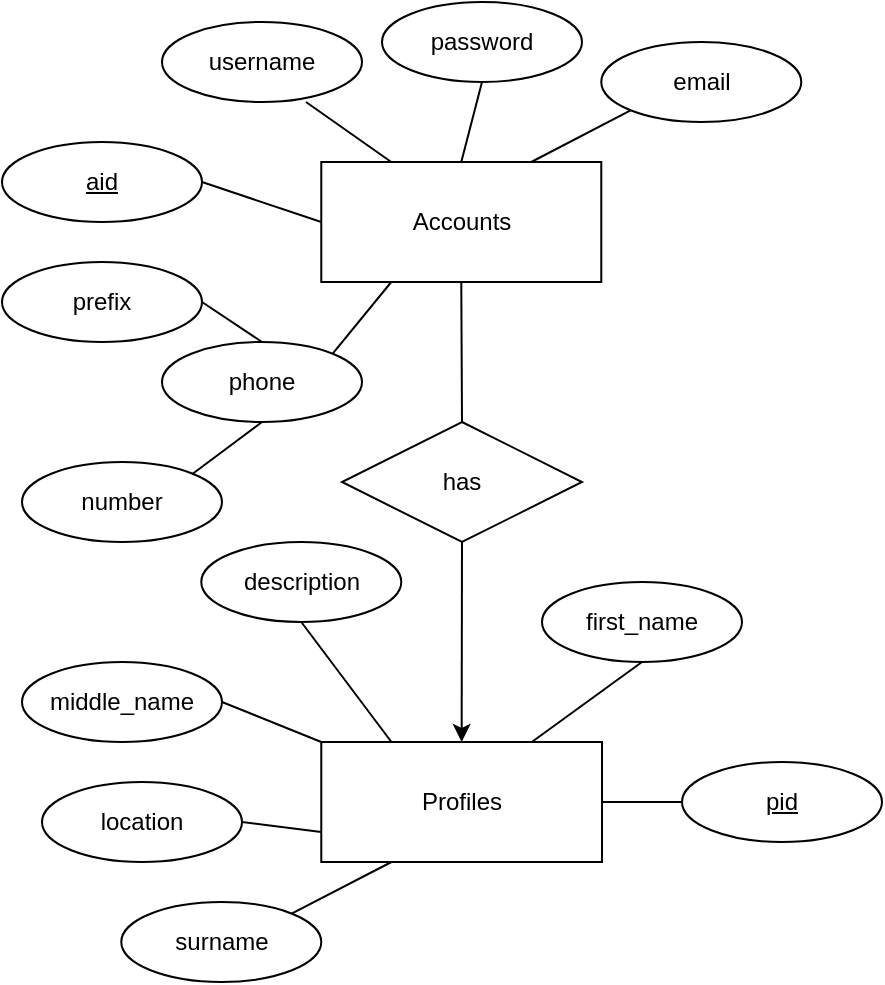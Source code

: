 <mxfile version="20.8.13" type="device"><diagram name="Page-1" id="p0ewtRsgPDA0C99lmBTl"><mxGraphModel dx="1354" dy="603" grid="1" gridSize="10" guides="1" tooltips="1" connect="1" arrows="1" fold="1" page="1" pageScale="1" pageWidth="850" pageHeight="1100" math="0" shadow="0"><root><mxCell id="0"/><mxCell id="1" parent="0"/><mxCell id="PL95-UeNAAsHjWN19-u6-1" value="&lt;div&gt;Accounts&lt;/div&gt;" style="whiteSpace=wrap;html=1;align=center;" parent="1" vertex="1"><mxGeometry x="169.64" y="120" width="140" height="60" as="geometry"/></mxCell><mxCell id="PL95-UeNAAsHjWN19-u6-5" value="" style="endArrow=none;html=1;rounded=0;exitX=0.72;exitY=1;exitDx=0;exitDy=0;entryX=0.25;entryY=0;entryDx=0;entryDy=0;exitPerimeter=0;" parent="1" source="5r41VU-J1a3Bbl1Etr6P-3" target="PL95-UeNAAsHjWN19-u6-1" edge="1"><mxGeometry relative="1" as="geometry"><mxPoint x="165.355" y="84.142" as="sourcePoint"/><mxPoint x="170" y="120" as="targetPoint"/></mxGeometry></mxCell><mxCell id="PL95-UeNAAsHjWN19-u6-6" value="&lt;div&gt;description&lt;/div&gt;" style="ellipse;whiteSpace=wrap;html=1;align=center;" parent="1" vertex="1"><mxGeometry x="109.64" y="310" width="100" height="40" as="geometry"/></mxCell><mxCell id="PL95-UeNAAsHjWN19-u6-7" value="" style="endArrow=none;html=1;rounded=0;exitX=0.5;exitY=1;exitDx=0;exitDy=0;entryX=0.25;entryY=0;entryDx=0;entryDy=0;" parent="1" source="PL95-UeNAAsHjWN19-u6-6" target="PL95-UeNAAsHjWN19-u6-23" edge="1"><mxGeometry relative="1" as="geometry"><mxPoint x="188.8" y="369.32" as="sourcePoint"/><mxPoint x="449.64" y="190" as="targetPoint"/></mxGeometry></mxCell><mxCell id="PL95-UeNAAsHjWN19-u6-9" value="&lt;div&gt;first_name&lt;/div&gt;" style="ellipse;whiteSpace=wrap;html=1;align=center;" parent="1" vertex="1"><mxGeometry x="280" y="330" width="100" height="40" as="geometry"/></mxCell><mxCell id="PL95-UeNAAsHjWN19-u6-11" value="" style="endArrow=none;html=1;rounded=0;exitX=0.5;exitY=1;exitDx=0;exitDy=0;entryX=0.75;entryY=0;entryDx=0;entryDy=0;" parent="1" source="PL95-UeNAAsHjWN19-u6-9" target="PL95-UeNAAsHjWN19-u6-23" edge="1"><mxGeometry relative="1" as="geometry"><mxPoint x="310" y="370" as="sourcePoint"/><mxPoint x="490" y="340" as="targetPoint"/></mxGeometry></mxCell><mxCell id="PL95-UeNAAsHjWN19-u6-12" value="middle_name" style="ellipse;whiteSpace=wrap;html=1;align=center;" parent="1" vertex="1"><mxGeometry x="20" y="370" width="100" height="40" as="geometry"/></mxCell><mxCell id="PL95-UeNAAsHjWN19-u6-13" value="" style="endArrow=none;html=1;rounded=0;exitX=1;exitY=0.5;exitDx=0;exitDy=0;entryX=0;entryY=0;entryDx=0;entryDy=0;" parent="1" source="PL95-UeNAAsHjWN19-u6-12" target="PL95-UeNAAsHjWN19-u6-23" edge="1"><mxGeometry relative="1" as="geometry"><mxPoint x="330" y="340" as="sourcePoint"/><mxPoint x="290" y="160" as="targetPoint"/></mxGeometry></mxCell><mxCell id="PL95-UeNAAsHjWN19-u6-14" value="&lt;div&gt;surname&lt;/div&gt;" style="ellipse;whiteSpace=wrap;html=1;align=center;" parent="1" vertex="1"><mxGeometry x="69.64" y="490" width="100" height="40" as="geometry"/></mxCell><mxCell id="PL95-UeNAAsHjWN19-u6-16" value="" style="endArrow=none;html=1;rounded=0;exitX=0.25;exitY=1;exitDx=0;exitDy=0;entryX=1;entryY=0;entryDx=0;entryDy=0;" parent="1" source="PL95-UeNAAsHjWN19-u6-23" target="PL95-UeNAAsHjWN19-u6-14" edge="1"><mxGeometry relative="1" as="geometry"><mxPoint x="330" y="340" as="sourcePoint"/><mxPoint x="490" y="340" as="targetPoint"/></mxGeometry></mxCell><mxCell id="PL95-UeNAAsHjWN19-u6-17" value="&lt;div&gt;email&lt;/div&gt;" style="ellipse;whiteSpace=wrap;html=1;align=center;" parent="1" vertex="1"><mxGeometry x="309.64" y="60" width="100" height="40" as="geometry"/></mxCell><mxCell id="PL95-UeNAAsHjWN19-u6-18" value="" style="endArrow=none;html=1;rounded=0;exitX=0.75;exitY=0;exitDx=0;exitDy=0;entryX=0;entryY=1;entryDx=0;entryDy=0;" parent="1" source="PL95-UeNAAsHjWN19-u6-1" target="PL95-UeNAAsHjWN19-u6-17" edge="1"><mxGeometry relative="1" as="geometry"><mxPoint x="330" y="290" as="sourcePoint"/><mxPoint x="490" y="290" as="targetPoint"/></mxGeometry></mxCell><mxCell id="PL95-UeNAAsHjWN19-u6-19" value="&lt;div&gt;password&lt;/div&gt;" style="ellipse;whiteSpace=wrap;html=1;align=center;" parent="1" vertex="1"><mxGeometry x="200" y="40" width="100" height="40" as="geometry"/></mxCell><mxCell id="PL95-UeNAAsHjWN19-u6-20" value="" style="endArrow=none;html=1;rounded=0;exitX=0.5;exitY=1;exitDx=0;exitDy=0;entryX=0.5;entryY=0;entryDx=0;entryDy=0;" parent="1" source="PL95-UeNAAsHjWN19-u6-19" target="PL95-UeNAAsHjWN19-u6-1" edge="1"><mxGeometry relative="1" as="geometry"><mxPoint x="330" y="290" as="sourcePoint"/><mxPoint x="490" y="290" as="targetPoint"/></mxGeometry></mxCell><mxCell id="PL95-UeNAAsHjWN19-u6-23" value="&lt;div&gt;Profiles&lt;/div&gt;" style="whiteSpace=wrap;html=1;align=center;" parent="1" vertex="1"><mxGeometry x="169.64" y="410" width="140.36" height="60" as="geometry"/></mxCell><mxCell id="PL95-UeNAAsHjWN19-u6-28" value="location" style="ellipse;whiteSpace=wrap;html=1;align=center;" parent="1" vertex="1"><mxGeometry x="30" y="430" width="100" height="40" as="geometry"/></mxCell><mxCell id="PL95-UeNAAsHjWN19-u6-29" value="" style="endArrow=none;html=1;rounded=0;exitX=1;exitY=0.5;exitDx=0;exitDy=0;entryX=0;entryY=0.75;entryDx=0;entryDy=0;" parent="1" source="PL95-UeNAAsHjWN19-u6-28" target="PL95-UeNAAsHjWN19-u6-23" edge="1"><mxGeometry relative="1" as="geometry"><mxPoint x="249.64" y="360" as="sourcePoint"/><mxPoint x="249.76" y="420" as="targetPoint"/></mxGeometry></mxCell><mxCell id="5r41VU-J1a3Bbl1Etr6P-1" value="aid" style="ellipse;whiteSpace=wrap;html=1;align=center;fontStyle=4;" parent="1" vertex="1"><mxGeometry x="10" y="110" width="100" height="40" as="geometry"/></mxCell><mxCell id="5r41VU-J1a3Bbl1Etr6P-2" value="" style="endArrow=none;html=1;rounded=0;exitX=1;exitY=0.5;exitDx=0;exitDy=0;entryX=0;entryY=0.5;entryDx=0;entryDy=0;" parent="1" source="5r41VU-J1a3Bbl1Etr6P-1" target="PL95-UeNAAsHjWN19-u6-1" edge="1"><mxGeometry relative="1" as="geometry"><mxPoint x="100" y="260" as="sourcePoint"/><mxPoint x="260" y="260" as="targetPoint"/></mxGeometry></mxCell><mxCell id="5r41VU-J1a3Bbl1Etr6P-3" value="username" style="ellipse;whiteSpace=wrap;html=1;align=center;" parent="1" vertex="1"><mxGeometry x="90" y="50" width="100" height="40" as="geometry"/></mxCell><mxCell id="EWT2bamzk2R337EbGbhY-1" value="&lt;div&gt;has&lt;/div&gt;" style="shape=rhombus;perimeter=rhombusPerimeter;whiteSpace=wrap;html=1;align=center;" parent="1" vertex="1"><mxGeometry x="180" y="250" width="120" height="60" as="geometry"/></mxCell><mxCell id="EWT2bamzk2R337EbGbhY-2" value="" style="endArrow=none;html=1;rounded=0;exitX=0.5;exitY=0;exitDx=0;exitDy=0;entryX=0.5;entryY=1;entryDx=0;entryDy=0;" parent="1" source="EWT2bamzk2R337EbGbhY-1" target="PL95-UeNAAsHjWN19-u6-1" edge="1"><mxGeometry relative="1" as="geometry"><mxPoint x="150" y="330" as="sourcePoint"/><mxPoint x="310" y="330" as="targetPoint"/></mxGeometry></mxCell><mxCell id="EWT2bamzk2R337EbGbhY-4" value="" style="endArrow=classic;html=1;rounded=0;entryX=0.5;entryY=0;entryDx=0;entryDy=0;exitX=0.5;exitY=1;exitDx=0;exitDy=0;" parent="1" source="EWT2bamzk2R337EbGbhY-1" target="PL95-UeNAAsHjWN19-u6-23" edge="1"><mxGeometry width="50" height="50" relative="1" as="geometry"><mxPoint x="210" y="350" as="sourcePoint"/><mxPoint x="260" y="300" as="targetPoint"/></mxGeometry></mxCell><mxCell id="EWT2bamzk2R337EbGbhY-5" value="pid" style="ellipse;whiteSpace=wrap;html=1;align=center;fontStyle=4;" parent="1" vertex="1"><mxGeometry x="350" y="420" width="100" height="40" as="geometry"/></mxCell><mxCell id="EWT2bamzk2R337EbGbhY-6" value="" style="endArrow=none;html=1;rounded=0;exitX=1;exitY=0.5;exitDx=0;exitDy=0;entryX=0;entryY=0.5;entryDx=0;entryDy=0;" parent="1" source="PL95-UeNAAsHjWN19-u6-23" target="EWT2bamzk2R337EbGbhY-5" edge="1"><mxGeometry relative="1" as="geometry"><mxPoint x="425" y="370" as="sourcePoint"/><mxPoint x="585" y="370" as="targetPoint"/></mxGeometry></mxCell><mxCell id="xhViyo0NRdix4yhJP1Sw-1" value="prefix" style="ellipse;whiteSpace=wrap;html=1;align=center;" vertex="1" parent="1"><mxGeometry x="10" y="170" width="100" height="40" as="geometry"/></mxCell><mxCell id="xhViyo0NRdix4yhJP1Sw-2" value="number" style="ellipse;whiteSpace=wrap;html=1;align=center;" vertex="1" parent="1"><mxGeometry x="20" y="270" width="100" height="40" as="geometry"/></mxCell><mxCell id="xhViyo0NRdix4yhJP1Sw-3" value="" style="endArrow=none;html=1;rounded=0;exitX=1;exitY=0;exitDx=0;exitDy=0;entryX=0.5;entryY=1;entryDx=0;entryDy=0;" edge="1" parent="1" source="xhViyo0NRdix4yhJP1Sw-2" target="xhViyo0NRdix4yhJP1Sw-5"><mxGeometry relative="1" as="geometry"><mxPoint x="180" y="320" as="sourcePoint"/><mxPoint x="205" y="180" as="targetPoint"/></mxGeometry></mxCell><mxCell id="xhViyo0NRdix4yhJP1Sw-4" value="" style="endArrow=none;html=1;rounded=0;exitX=1;exitY=0.5;exitDx=0;exitDy=0;entryX=0.5;entryY=0;entryDx=0;entryDy=0;" edge="1" parent="1" source="xhViyo0NRdix4yhJP1Sw-1" target="xhViyo0NRdix4yhJP1Sw-5"><mxGeometry relative="1" as="geometry"><mxPoint x="180" y="320" as="sourcePoint"/><mxPoint x="340" y="320" as="targetPoint"/></mxGeometry></mxCell><mxCell id="xhViyo0NRdix4yhJP1Sw-5" value="&lt;div&gt;phone&lt;/div&gt;" style="ellipse;whiteSpace=wrap;html=1;align=center;" vertex="1" parent="1"><mxGeometry x="90" y="210" width="100" height="40" as="geometry"/></mxCell><mxCell id="xhViyo0NRdix4yhJP1Sw-6" value="" style="endArrow=none;html=1;rounded=0;exitX=1;exitY=0;exitDx=0;exitDy=0;entryX=0.25;entryY=1;entryDx=0;entryDy=0;" edge="1" parent="1" source="xhViyo0NRdix4yhJP1Sw-5" target="PL95-UeNAAsHjWN19-u6-1"><mxGeometry relative="1" as="geometry"><mxPoint x="180" y="320" as="sourcePoint"/><mxPoint x="340" y="320" as="targetPoint"/></mxGeometry></mxCell></root></mxGraphModel></diagram></mxfile>